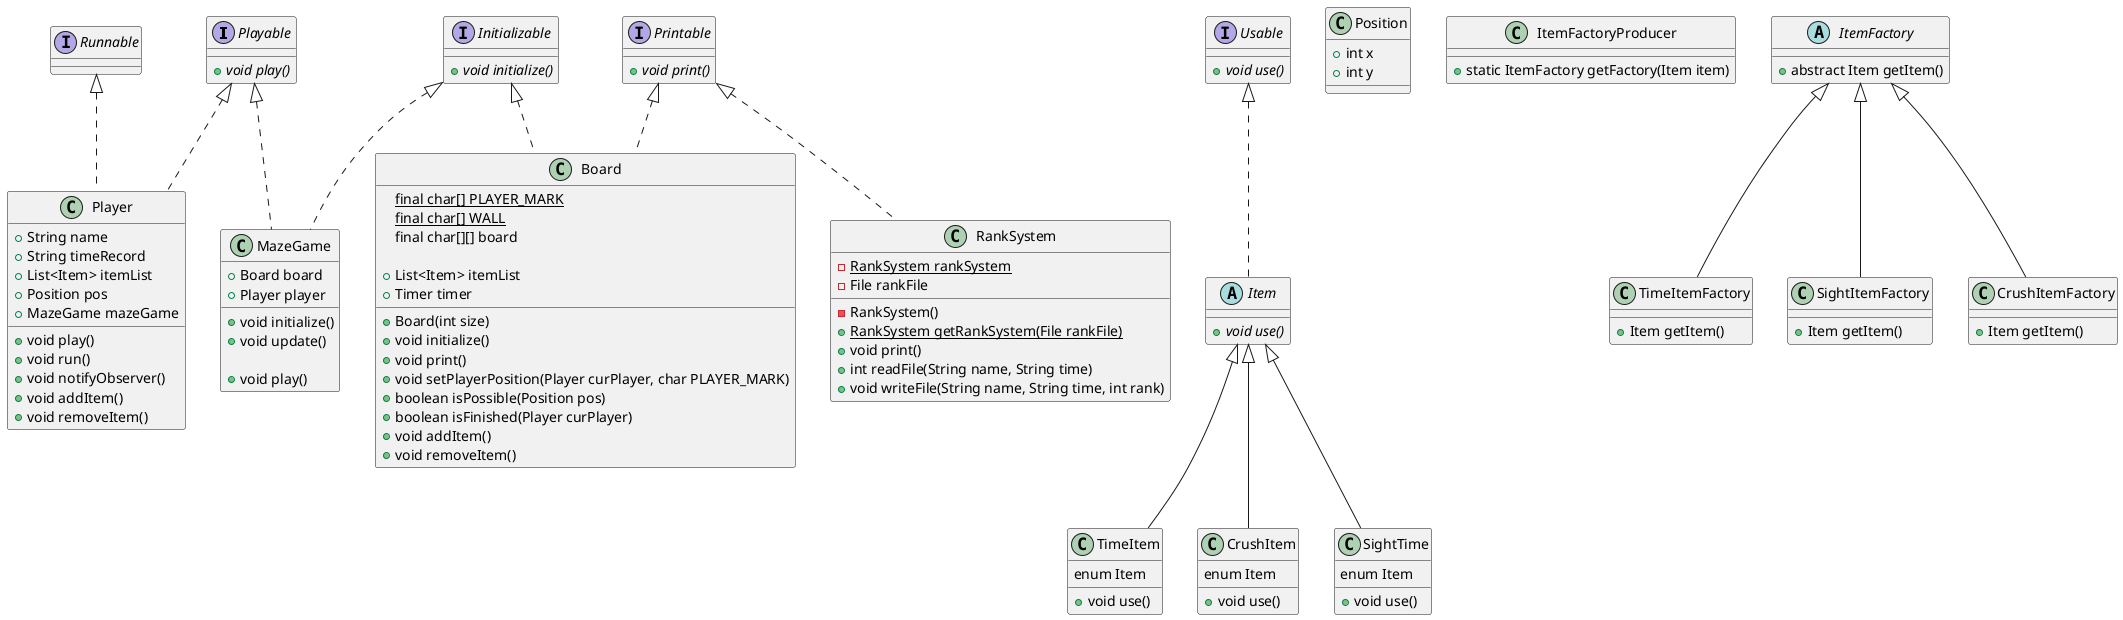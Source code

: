 @startuml

interface Playable {
    + {abstract} void play()
}

interface Printable {
    + {abstract} void print()
}

interface Initializable {
    + {abstract} void initialize()
}

interface Usable {
    + {abstract} void use()
}

class Position {
    + int x
    + int y
}

class MazeGame implements Initializable, Playable {
    + Board board
    + Player player

    + void initialize()
    + void update()

    + void play()
}

class Player implements Playable, Runnable {
    + String name
    + String timeRecord
    + List<Item> itemList
    + Position pos
    + MazeGame mazeGame

    + void play()
    + void run()
    + void notifyObserver()
    + void addItem()
    + void removeItem()
}

class Board implements Initializable, Printable {
    {static} final char[] PLAYER_MARK
    {static} final char[] WALL
    final char[][] board

    + List<Item> itemList
    + Timer timer

    + Board(int size)
    + void initialize()
    + void print()
    + void setPlayerPosition(Player curPlayer, char PLAYER_MARK)
    + boolean isPossible(Position pos)
    + boolean isFinished(Player curPlayer)
    + void addItem()
    + void removeItem()
}

class ItemFactoryProducer {
    + static ItemFactory getFactory(Item item)
}

abstract class ItemFactory {
    + abstract Item getItem()
}

class TimeItemFactory extends ItemFactory {
    + Item getItem()
}

class SightItemFactory extends ItemFactory {
    + Item getItem()
}

class CrushItemFactory extends ItemFactory {
    + Item getItem()
}

abstract class Item implements Usable {
    + {abstract} void use()
}

class TimeItem extends Item {
    enum Item
    + void use()
}

class CrushItem extends Item {
    enum Item
    + void use()
}

class SightTime extends Item {
    enum Item
    + void use()
}

class RankSystem implements Printable {
    - {static} RankSystem rankSystem
    - File rankFile
    - RankSystem()
    + {static} RankSystem getRankSystem(File rankFile)
    + void print()
    + int readFile(String name, String time)
    + void writeFile(String name, String time, int rank)
}

@enduml